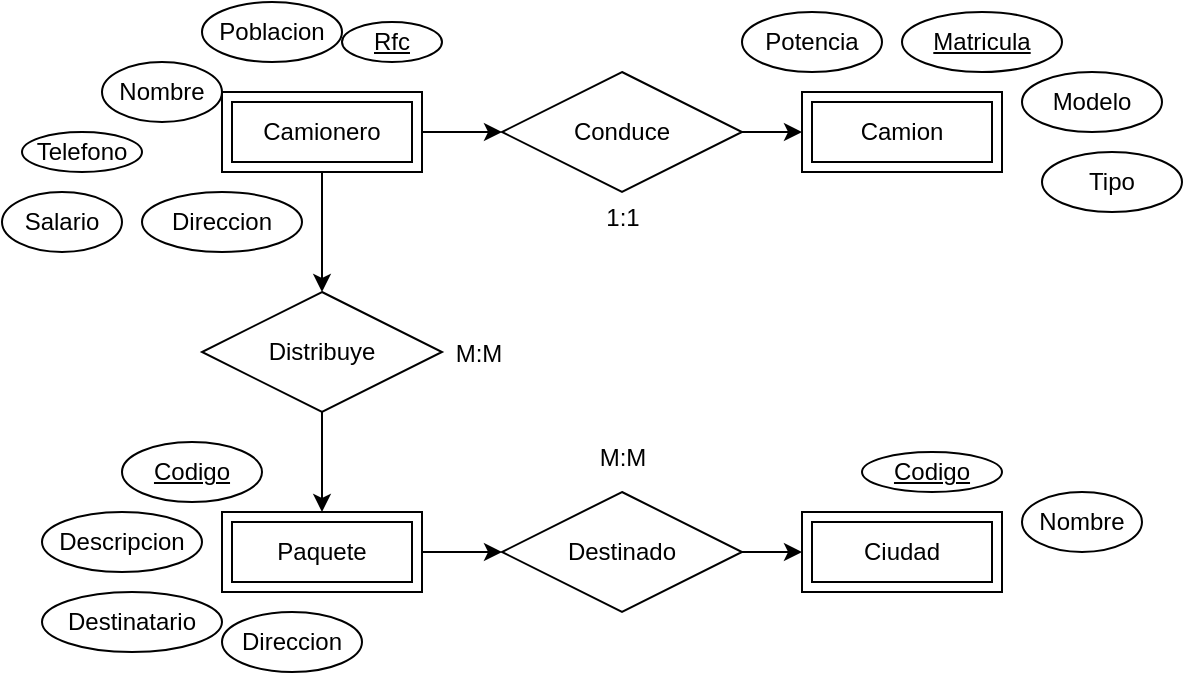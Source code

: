 <mxfile version="22.1.4" type="github">
  <diagram name="Página-1" id="xrfRB2OWBIHfdmjfUKbr">
    <mxGraphModel dx="1032" dy="596" grid="1" gridSize="10" guides="1" tooltips="1" connect="1" arrows="1" fold="1" page="1" pageScale="1" pageWidth="827" pageHeight="1169" math="0" shadow="0">
      <root>
        <mxCell id="0" />
        <mxCell id="1" parent="0" />
        <mxCell id="TLxMO9Jg9sdpZKmf4QW4-1" value="Ciudad" style="shape=ext;margin=3;double=1;whiteSpace=wrap;html=1;align=center;" vertex="1" parent="1">
          <mxGeometry x="440" y="390" width="100" height="40" as="geometry" />
        </mxCell>
        <mxCell id="TLxMO9Jg9sdpZKmf4QW4-15" style="edgeStyle=orthogonalEdgeStyle;rounded=0;orthogonalLoop=1;jettySize=auto;html=1;exitX=1;exitY=0.5;exitDx=0;exitDy=0;entryX=0;entryY=0.5;entryDx=0;entryDy=0;" edge="1" parent="1" source="TLxMO9Jg9sdpZKmf4QW4-2" target="TLxMO9Jg9sdpZKmf4QW4-5">
          <mxGeometry relative="1" as="geometry" />
        </mxCell>
        <mxCell id="TLxMO9Jg9sdpZKmf4QW4-2" value="Paquete" style="shape=ext;margin=3;double=1;whiteSpace=wrap;html=1;align=center;" vertex="1" parent="1">
          <mxGeometry x="150" y="390" width="100" height="40" as="geometry" />
        </mxCell>
        <mxCell id="TLxMO9Jg9sdpZKmf4QW4-3" value="Camion" style="shape=ext;margin=3;double=1;whiteSpace=wrap;html=1;align=center;" vertex="1" parent="1">
          <mxGeometry x="440" y="180" width="100" height="40" as="geometry" />
        </mxCell>
        <mxCell id="TLxMO9Jg9sdpZKmf4QW4-16" style="edgeStyle=orthogonalEdgeStyle;rounded=0;orthogonalLoop=1;jettySize=auto;html=1;exitX=0.5;exitY=1;exitDx=0;exitDy=0;entryX=0.5;entryY=0;entryDx=0;entryDy=0;" edge="1" parent="1" source="TLxMO9Jg9sdpZKmf4QW4-4" target="TLxMO9Jg9sdpZKmf4QW4-7">
          <mxGeometry relative="1" as="geometry" />
        </mxCell>
        <mxCell id="TLxMO9Jg9sdpZKmf4QW4-18" style="edgeStyle=orthogonalEdgeStyle;rounded=0;orthogonalLoop=1;jettySize=auto;html=1;exitX=1;exitY=0.5;exitDx=0;exitDy=0;entryX=0;entryY=0.5;entryDx=0;entryDy=0;" edge="1" parent="1" source="TLxMO9Jg9sdpZKmf4QW4-4" target="TLxMO9Jg9sdpZKmf4QW4-6">
          <mxGeometry relative="1" as="geometry" />
        </mxCell>
        <mxCell id="TLxMO9Jg9sdpZKmf4QW4-4" value="Camionero" style="shape=ext;margin=3;double=1;whiteSpace=wrap;html=1;align=center;" vertex="1" parent="1">
          <mxGeometry x="150" y="180" width="100" height="40" as="geometry" />
        </mxCell>
        <mxCell id="TLxMO9Jg9sdpZKmf4QW4-14" style="edgeStyle=orthogonalEdgeStyle;rounded=0;orthogonalLoop=1;jettySize=auto;html=1;exitX=1;exitY=0.5;exitDx=0;exitDy=0;entryX=0;entryY=0.5;entryDx=0;entryDy=0;" edge="1" parent="1" source="TLxMO9Jg9sdpZKmf4QW4-5" target="TLxMO9Jg9sdpZKmf4QW4-1">
          <mxGeometry relative="1" as="geometry" />
        </mxCell>
        <mxCell id="TLxMO9Jg9sdpZKmf4QW4-5" value="Destinado" style="shape=rhombus;perimeter=rhombusPerimeter;whiteSpace=wrap;html=1;align=center;" vertex="1" parent="1">
          <mxGeometry x="290" y="380" width="120" height="60" as="geometry" />
        </mxCell>
        <mxCell id="TLxMO9Jg9sdpZKmf4QW4-19" style="edgeStyle=orthogonalEdgeStyle;rounded=0;orthogonalLoop=1;jettySize=auto;html=1;exitX=1;exitY=0.5;exitDx=0;exitDy=0;entryX=0;entryY=0.5;entryDx=0;entryDy=0;" edge="1" parent="1" source="TLxMO9Jg9sdpZKmf4QW4-6" target="TLxMO9Jg9sdpZKmf4QW4-3">
          <mxGeometry relative="1" as="geometry" />
        </mxCell>
        <mxCell id="TLxMO9Jg9sdpZKmf4QW4-6" value="Conduce" style="shape=rhombus;perimeter=rhombusPerimeter;whiteSpace=wrap;html=1;align=center;" vertex="1" parent="1">
          <mxGeometry x="290" y="170" width="120" height="60" as="geometry" />
        </mxCell>
        <mxCell id="TLxMO9Jg9sdpZKmf4QW4-17" style="edgeStyle=orthogonalEdgeStyle;rounded=0;orthogonalLoop=1;jettySize=auto;html=1;exitX=0.5;exitY=1;exitDx=0;exitDy=0;" edge="1" parent="1" source="TLxMO9Jg9sdpZKmf4QW4-7" target="TLxMO9Jg9sdpZKmf4QW4-2">
          <mxGeometry relative="1" as="geometry" />
        </mxCell>
        <mxCell id="TLxMO9Jg9sdpZKmf4QW4-7" value="Distribuye" style="shape=rhombus;perimeter=rhombusPerimeter;whiteSpace=wrap;html=1;align=center;" vertex="1" parent="1">
          <mxGeometry x="140" y="280" width="120" height="60" as="geometry" />
        </mxCell>
        <mxCell id="TLxMO9Jg9sdpZKmf4QW4-8" value="Nombre" style="ellipse;whiteSpace=wrap;html=1;align=center;" vertex="1" parent="1">
          <mxGeometry x="550" y="380" width="60" height="30" as="geometry" />
        </mxCell>
        <mxCell id="TLxMO9Jg9sdpZKmf4QW4-10" value="Codigo" style="ellipse;whiteSpace=wrap;html=1;align=center;fontStyle=4;" vertex="1" parent="1">
          <mxGeometry x="470" y="360" width="70" height="20" as="geometry" />
        </mxCell>
        <mxCell id="TLxMO9Jg9sdpZKmf4QW4-20" value="Matricula" style="ellipse;whiteSpace=wrap;html=1;align=center;fontStyle=4;" vertex="1" parent="1">
          <mxGeometry x="490" y="140" width="80" height="30" as="geometry" />
        </mxCell>
        <mxCell id="TLxMO9Jg9sdpZKmf4QW4-21" value="Modelo" style="ellipse;whiteSpace=wrap;html=1;align=center;" vertex="1" parent="1">
          <mxGeometry x="550" y="170" width="70" height="30" as="geometry" />
        </mxCell>
        <mxCell id="TLxMO9Jg9sdpZKmf4QW4-22" value="Tipo" style="ellipse;whiteSpace=wrap;html=1;align=center;" vertex="1" parent="1">
          <mxGeometry x="560" y="210" width="70" height="30" as="geometry" />
        </mxCell>
        <mxCell id="TLxMO9Jg9sdpZKmf4QW4-23" value="Potencia" style="ellipse;whiteSpace=wrap;html=1;align=center;" vertex="1" parent="1">
          <mxGeometry x="410" y="140" width="70" height="30" as="geometry" />
        </mxCell>
        <mxCell id="TLxMO9Jg9sdpZKmf4QW4-24" value="Rfc" style="ellipse;whiteSpace=wrap;html=1;align=center;fontStyle=4;" vertex="1" parent="1">
          <mxGeometry x="210" y="145" width="50" height="20" as="geometry" />
        </mxCell>
        <mxCell id="TLxMO9Jg9sdpZKmf4QW4-25" value="Poblacion" style="ellipse;whiteSpace=wrap;html=1;align=center;" vertex="1" parent="1">
          <mxGeometry x="140" y="135" width="70" height="30" as="geometry" />
        </mxCell>
        <mxCell id="TLxMO9Jg9sdpZKmf4QW4-26" value="Nombre" style="ellipse;whiteSpace=wrap;html=1;align=center;" vertex="1" parent="1">
          <mxGeometry x="90" y="165" width="60" height="30" as="geometry" />
        </mxCell>
        <mxCell id="TLxMO9Jg9sdpZKmf4QW4-27" value="Salario" style="ellipse;whiteSpace=wrap;html=1;align=center;" vertex="1" parent="1">
          <mxGeometry x="40" y="230" width="60" height="30" as="geometry" />
        </mxCell>
        <mxCell id="TLxMO9Jg9sdpZKmf4QW4-28" value="Direccion" style="ellipse;whiteSpace=wrap;html=1;align=center;" vertex="1" parent="1">
          <mxGeometry x="110" y="230" width="80" height="30" as="geometry" />
        </mxCell>
        <mxCell id="TLxMO9Jg9sdpZKmf4QW4-29" value="Telefono" style="ellipse;whiteSpace=wrap;html=1;align=center;" vertex="1" parent="1">
          <mxGeometry x="50" y="200" width="60" height="20" as="geometry" />
        </mxCell>
        <mxCell id="TLxMO9Jg9sdpZKmf4QW4-30" value="Codigo" style="ellipse;whiteSpace=wrap;html=1;align=center;fontStyle=4;" vertex="1" parent="1">
          <mxGeometry x="100" y="355" width="70" height="30" as="geometry" />
        </mxCell>
        <mxCell id="TLxMO9Jg9sdpZKmf4QW4-31" value="Descripcion" style="ellipse;whiteSpace=wrap;html=1;align=center;" vertex="1" parent="1">
          <mxGeometry x="60" y="390" width="80" height="30" as="geometry" />
        </mxCell>
        <mxCell id="TLxMO9Jg9sdpZKmf4QW4-32" value="Direccion" style="ellipse;whiteSpace=wrap;html=1;align=center;" vertex="1" parent="1">
          <mxGeometry x="150" y="440" width="70" height="30" as="geometry" />
        </mxCell>
        <mxCell id="TLxMO9Jg9sdpZKmf4QW4-33" value="Destinatario" style="ellipse;whiteSpace=wrap;html=1;align=center;" vertex="1" parent="1">
          <mxGeometry x="60" y="430" width="90" height="30" as="geometry" />
        </mxCell>
        <mxCell id="TLxMO9Jg9sdpZKmf4QW4-34" value="1:1" style="text;html=1;align=center;verticalAlign=middle;resizable=0;points=[];autosize=1;strokeColor=none;fillColor=none;" vertex="1" parent="1">
          <mxGeometry x="330" y="228" width="40" height="30" as="geometry" />
        </mxCell>
        <mxCell id="TLxMO9Jg9sdpZKmf4QW4-35" value="M:M" style="text;html=1;align=center;verticalAlign=middle;resizable=0;points=[];autosize=1;strokeColor=none;fillColor=none;" vertex="1" parent="1">
          <mxGeometry x="253" y="296" width="50" height="30" as="geometry" />
        </mxCell>
        <mxCell id="TLxMO9Jg9sdpZKmf4QW4-36" value="M:M" style="text;html=1;align=center;verticalAlign=middle;resizable=0;points=[];autosize=1;strokeColor=none;fillColor=none;" vertex="1" parent="1">
          <mxGeometry x="325" y="348" width="50" height="30" as="geometry" />
        </mxCell>
      </root>
    </mxGraphModel>
  </diagram>
</mxfile>

